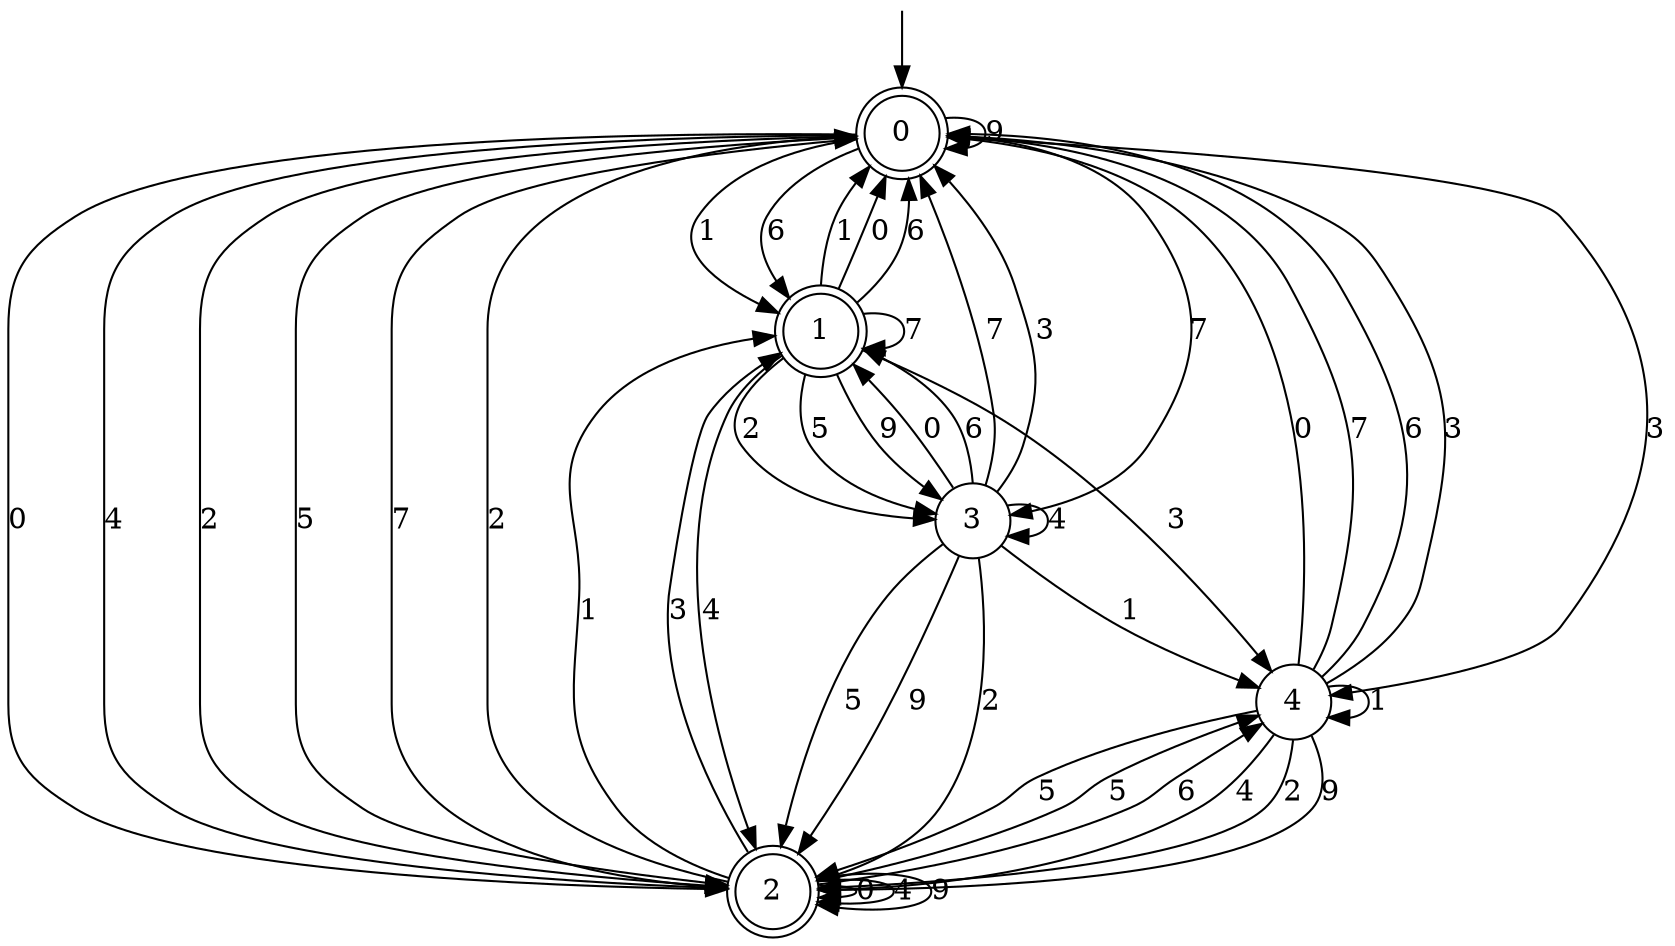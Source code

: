 digraph g {

	s0 [shape="doublecircle" label="0"];
	s1 [shape="doublecircle" label="1"];
	s2 [shape="doublecircle" label="2"];
	s3 [shape="circle" label="3"];
	s4 [shape="circle" label="4"];
	s0 -> s1 [label="1"];
	s0 -> s2 [label="0"];
	s0 -> s3 [label="7"];
	s0 -> s2 [label="4"];
	s0 -> s2 [label="2"];
	s0 -> s2 [label="5"];
	s0 -> s1 [label="6"];
	s0 -> s4 [label="3"];
	s0 -> s0 [label="9"];
	s1 -> s0 [label="1"];
	s1 -> s0 [label="0"];
	s1 -> s1 [label="7"];
	s1 -> s2 [label="4"];
	s1 -> s3 [label="2"];
	s1 -> s3 [label="5"];
	s1 -> s0 [label="6"];
	s1 -> s4 [label="3"];
	s1 -> s3 [label="9"];
	s2 -> s1 [label="1"];
	s2 -> s2 [label="0"];
	s2 -> s0 [label="7"];
	s2 -> s2 [label="4"];
	s2 -> s0 [label="2"];
	s2 -> s4 [label="5"];
	s2 -> s4 [label="6"];
	s2 -> s1 [label="3"];
	s2 -> s2 [label="9"];
	s3 -> s4 [label="1"];
	s3 -> s1 [label="0"];
	s3 -> s0 [label="7"];
	s3 -> s3 [label="4"];
	s3 -> s2 [label="2"];
	s3 -> s2 [label="5"];
	s3 -> s1 [label="6"];
	s3 -> s0 [label="3"];
	s3 -> s2 [label="9"];
	s4 -> s4 [label="1"];
	s4 -> s0 [label="0"];
	s4 -> s0 [label="7"];
	s4 -> s2 [label="4"];
	s4 -> s2 [label="2"];
	s4 -> s2 [label="5"];
	s4 -> s0 [label="6"];
	s4 -> s0 [label="3"];
	s4 -> s2 [label="9"];

__start0 [label="" shape="none" width="0" height="0"];
__start0 -> s0;

}
